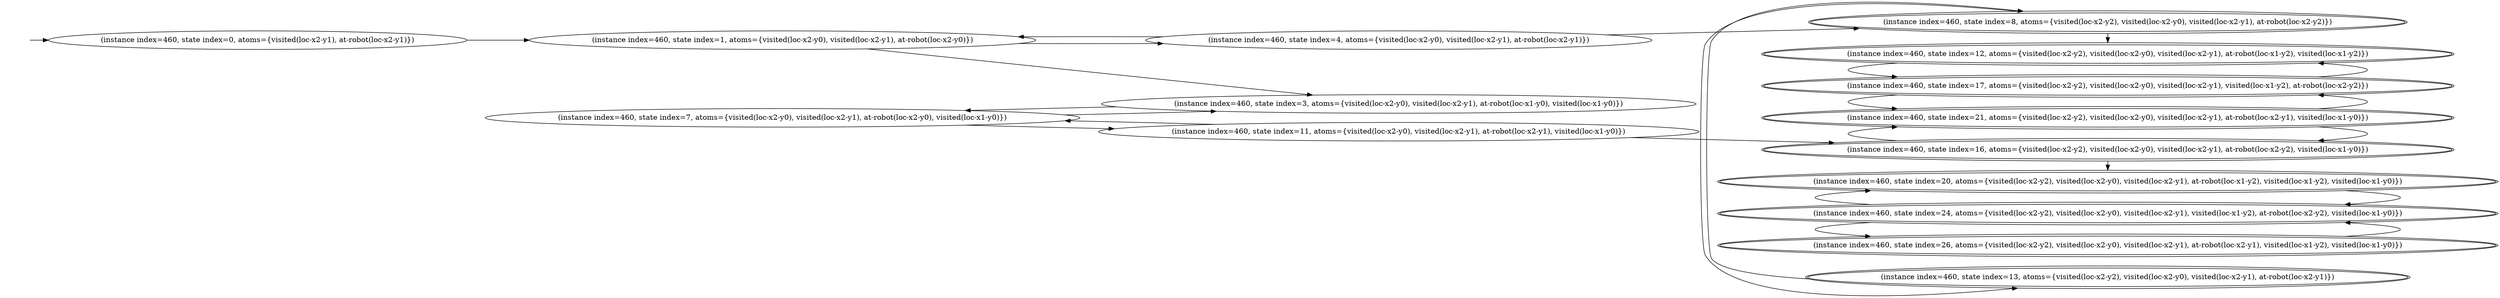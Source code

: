 digraph {
rankdir="LR"
s0[label="(instance index=460, state index=0, atoms={visited(loc-x2-y1), at-robot(loc-x2-y1)})"]
s3[label="(instance index=460, state index=3, atoms={visited(loc-x2-y0), visited(loc-x2-y1), at-robot(loc-x1-y0), visited(loc-x1-y0)})"]
s7[label="(instance index=460, state index=7, atoms={visited(loc-x2-y0), visited(loc-x2-y1), at-robot(loc-x2-y0), visited(loc-x1-y0)})"]
s1[label="(instance index=460, state index=1, atoms={visited(loc-x2-y0), visited(loc-x2-y1), at-robot(loc-x2-y0)})"]
s4[label="(instance index=460, state index=4, atoms={visited(loc-x2-y0), visited(loc-x2-y1), at-robot(loc-x2-y1)})"]
s11[label="(instance index=460, state index=11, atoms={visited(loc-x2-y0), visited(loc-x2-y1), at-robot(loc-x2-y1), visited(loc-x1-y0)})"]
s26[peripheries=2,label="(instance index=460, state index=26, atoms={visited(loc-x2-y2), visited(loc-x2-y0), visited(loc-x2-y1), at-robot(loc-x2-y1), visited(loc-x1-y2), visited(loc-x1-y0)})"]
s13[peripheries=2,label="(instance index=460, state index=13, atoms={visited(loc-x2-y2), visited(loc-x2-y0), visited(loc-x2-y1), at-robot(loc-x2-y1)})"]
s21[peripheries=2,label="(instance index=460, state index=21, atoms={visited(loc-x2-y2), visited(loc-x2-y0), visited(loc-x2-y1), at-robot(loc-x2-y1), visited(loc-x1-y0)})"]
s8[peripheries=2,label="(instance index=460, state index=8, atoms={visited(loc-x2-y2), visited(loc-x2-y0), visited(loc-x2-y1), at-robot(loc-x2-y2)})"]
s20[peripheries=2,label="(instance index=460, state index=20, atoms={visited(loc-x2-y2), visited(loc-x2-y0), visited(loc-x2-y1), at-robot(loc-x1-y2), visited(loc-x1-y2), visited(loc-x1-y0)})"]
s17[peripheries=2,label="(instance index=460, state index=17, atoms={visited(loc-x2-y2), visited(loc-x2-y0), visited(loc-x2-y1), visited(loc-x1-y2), at-robot(loc-x2-y2)})"]
s16[peripheries=2,label="(instance index=460, state index=16, atoms={visited(loc-x2-y2), visited(loc-x2-y0), visited(loc-x2-y1), at-robot(loc-x2-y2), visited(loc-x1-y0)})"]
s24[peripheries=2,label="(instance index=460, state index=24, atoms={visited(loc-x2-y2), visited(loc-x2-y0), visited(loc-x2-y1), visited(loc-x1-y2), at-robot(loc-x2-y2), visited(loc-x1-y0)})"]
s12[peripheries=2,label="(instance index=460, state index=12, atoms={visited(loc-x2-y2), visited(loc-x2-y0), visited(loc-x2-y1), at-robot(loc-x1-y2), visited(loc-x1-y2)})"]
Dangling [ label = "", style = invis ]
{ rank = same; Dangling }
Dangling -> s0
{ rank = same; s0}
{ rank = same; s7,s1}
{ rank = same; s4,s11}
{ rank = same; s26,s13,s21,s8,s20,s17,s16,s24,s12}
{
s0->s1
s3->s7
}
{
s7->s3
s7->s11
s1->s4
s1->s3
}
{
s4->s1
s4->s8
s11->s7
s11->s16
}
{
s26->s24
s13->s8
s21->s17
s21->s16
s8->s13
s8->s12
s20->s24
s17->s21
s17->s12
s16->s21
s16->s20
s24->s20
s24->s26
s12->s17
}
}
